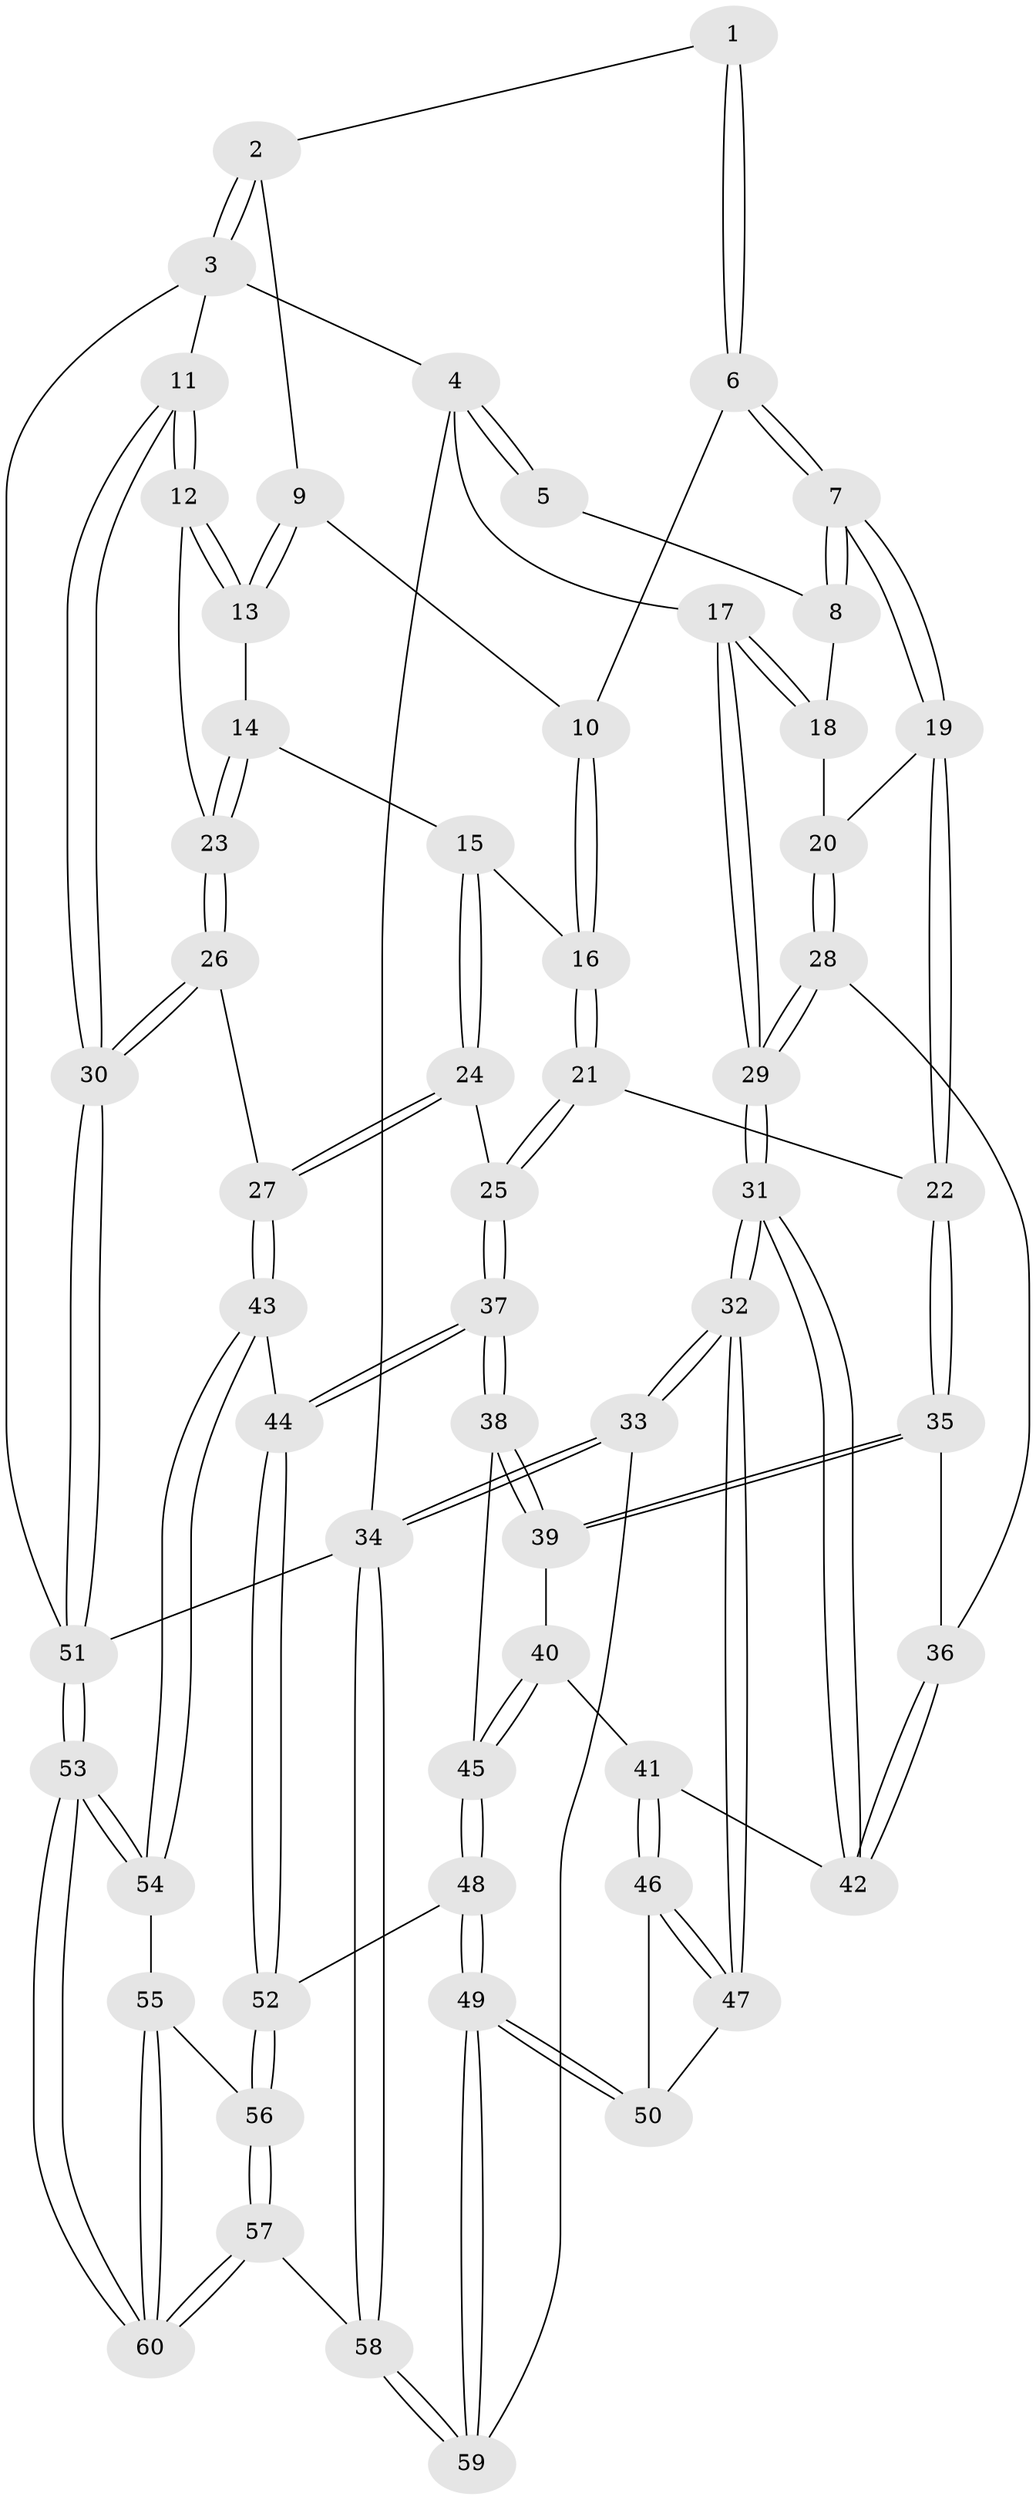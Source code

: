 // coarse degree distribution, {4: 0.42857142857142855, 5: 0.40476190476190477, 3: 0.07142857142857142, 6: 0.07142857142857142, 8: 0.023809523809523808}
// Generated by graph-tools (version 1.1) at 2025/06/03/04/25 22:06:29]
// undirected, 60 vertices, 147 edges
graph export_dot {
graph [start="1"]
  node [color=gray90,style=filled];
  1 [pos="+0.37490797417761407+0"];
  2 [pos="+1+0"];
  3 [pos="+1+0"];
  4 [pos="+0+0"];
  5 [pos="+0.3495446793138569+0"];
  6 [pos="+0.4311885963456099+0.0907463039281852"];
  7 [pos="+0.36061784308005507+0.26109952647137935"];
  8 [pos="+0.17553458639459932+0.16177531955476268"];
  9 [pos="+0.8079841659704511+0.029825912633078135"];
  10 [pos="+0.5935753822003719+0.12740309769647143"];
  11 [pos="+1+0.2115616575527203"];
  12 [pos="+0.9833044608251749+0.2960986132300319"];
  13 [pos="+0.8064437609915159+0.12035509889366945"];
  14 [pos="+0.7694034362978843+0.2699390262233413"];
  15 [pos="+0.7125086648112435+0.3005955306867625"];
  16 [pos="+0.6556951227823241+0.2768413607668822"];
  17 [pos="+0+0"];
  18 [pos="+0.06792071869056004+0.13682092184147945"];
  19 [pos="+0.3613005507121322+0.34812724812661594"];
  20 [pos="+0.09949771312580964+0.3326922668399438"];
  21 [pos="+0.3963086860888671+0.38297645960808363"];
  22 [pos="+0.37206395957801713+0.3718505894700612"];
  23 [pos="+0.9049264494434672+0.3408860986602918"];
  24 [pos="+0.6964778738697872+0.5382759651368496"];
  25 [pos="+0.5232191544469704+0.5011384775438819"];
  26 [pos="+0.8507568001158734+0.5842301536622845"];
  27 [pos="+0.7789165857335987+0.6097323852543546"];
  28 [pos="+0+0.47385733434104"];
  29 [pos="+0+0.5259708215230405"];
  30 [pos="+1+0.6248735152220166"];
  31 [pos="+0+0.6937106460185762"];
  32 [pos="+0+0.7687292726649907"];
  33 [pos="+0+0.824712803311568"];
  34 [pos="+0+1"];
  35 [pos="+0.31350355701275795+0.45592566416850283"];
  36 [pos="+0.27254551878933125+0.48047595594174464"];
  37 [pos="+0.44456667216932394+0.7181885034620751"];
  38 [pos="+0.4086777736675463+0.700154228173088"];
  39 [pos="+0.3315686370800769+0.657391065073713"];
  40 [pos="+0.26589428311362745+0.6908336921246125"];
  41 [pos="+0.2283793298138873+0.6887161700935165"];
  42 [pos="+0.14699437497522302+0.6402895628271493"];
  43 [pos="+0.7747940223985363+0.6235469969528855"];
  44 [pos="+0.4584254213649713+0.7549183762911121"];
  45 [pos="+0.2884834233236384+0.7621291833816178"];
  46 [pos="+0.21527045601622707+0.752037909472609"];
  47 [pos="+0.03789247813226712+0.8066504704354625"];
  48 [pos="+0.30508618634992557+0.8417184533800023"];
  49 [pos="+0.26352698491828547+0.8747544341856984"];
  50 [pos="+0.23391272650434233+0.8548995168080845"];
  51 [pos="+1+1"];
  52 [pos="+0.4575089582947774+0.8011780507681495"];
  53 [pos="+1+1"];
  54 [pos="+0.7650581280113459+0.7711126898457495"];
  55 [pos="+0.6428077228377639+0.8751758282801594"];
  56 [pos="+0.5078155853516192+0.8713792680545318"];
  57 [pos="+0.3781466468609577+1"];
  58 [pos="+0.3360347481049521+1"];
  59 [pos="+0.2586749306488668+0.9858734110147465"];
  60 [pos="+0.7744088160329667+1"];
  1 -- 2;
  1 -- 6;
  1 -- 6;
  2 -- 3;
  2 -- 3;
  2 -- 9;
  3 -- 4;
  3 -- 11;
  3 -- 51;
  4 -- 5;
  4 -- 5;
  4 -- 17;
  4 -- 34;
  5 -- 8;
  6 -- 7;
  6 -- 7;
  6 -- 10;
  7 -- 8;
  7 -- 8;
  7 -- 19;
  7 -- 19;
  8 -- 18;
  9 -- 10;
  9 -- 13;
  9 -- 13;
  10 -- 16;
  10 -- 16;
  11 -- 12;
  11 -- 12;
  11 -- 30;
  11 -- 30;
  12 -- 13;
  12 -- 13;
  12 -- 23;
  13 -- 14;
  14 -- 15;
  14 -- 23;
  14 -- 23;
  15 -- 16;
  15 -- 24;
  15 -- 24;
  16 -- 21;
  16 -- 21;
  17 -- 18;
  17 -- 18;
  17 -- 29;
  17 -- 29;
  18 -- 20;
  19 -- 20;
  19 -- 22;
  19 -- 22;
  20 -- 28;
  20 -- 28;
  21 -- 22;
  21 -- 25;
  21 -- 25;
  22 -- 35;
  22 -- 35;
  23 -- 26;
  23 -- 26;
  24 -- 25;
  24 -- 27;
  24 -- 27;
  25 -- 37;
  25 -- 37;
  26 -- 27;
  26 -- 30;
  26 -- 30;
  27 -- 43;
  27 -- 43;
  28 -- 29;
  28 -- 29;
  28 -- 36;
  29 -- 31;
  29 -- 31;
  30 -- 51;
  30 -- 51;
  31 -- 32;
  31 -- 32;
  31 -- 42;
  31 -- 42;
  32 -- 33;
  32 -- 33;
  32 -- 47;
  32 -- 47;
  33 -- 34;
  33 -- 34;
  33 -- 59;
  34 -- 58;
  34 -- 58;
  34 -- 51;
  35 -- 36;
  35 -- 39;
  35 -- 39;
  36 -- 42;
  36 -- 42;
  37 -- 38;
  37 -- 38;
  37 -- 44;
  37 -- 44;
  38 -- 39;
  38 -- 39;
  38 -- 45;
  39 -- 40;
  40 -- 41;
  40 -- 45;
  40 -- 45;
  41 -- 42;
  41 -- 46;
  41 -- 46;
  43 -- 44;
  43 -- 54;
  43 -- 54;
  44 -- 52;
  44 -- 52;
  45 -- 48;
  45 -- 48;
  46 -- 47;
  46 -- 47;
  46 -- 50;
  47 -- 50;
  48 -- 49;
  48 -- 49;
  48 -- 52;
  49 -- 50;
  49 -- 50;
  49 -- 59;
  49 -- 59;
  51 -- 53;
  51 -- 53;
  52 -- 56;
  52 -- 56;
  53 -- 54;
  53 -- 54;
  53 -- 60;
  53 -- 60;
  54 -- 55;
  55 -- 56;
  55 -- 60;
  55 -- 60;
  56 -- 57;
  56 -- 57;
  57 -- 58;
  57 -- 60;
  57 -- 60;
  58 -- 59;
  58 -- 59;
}
